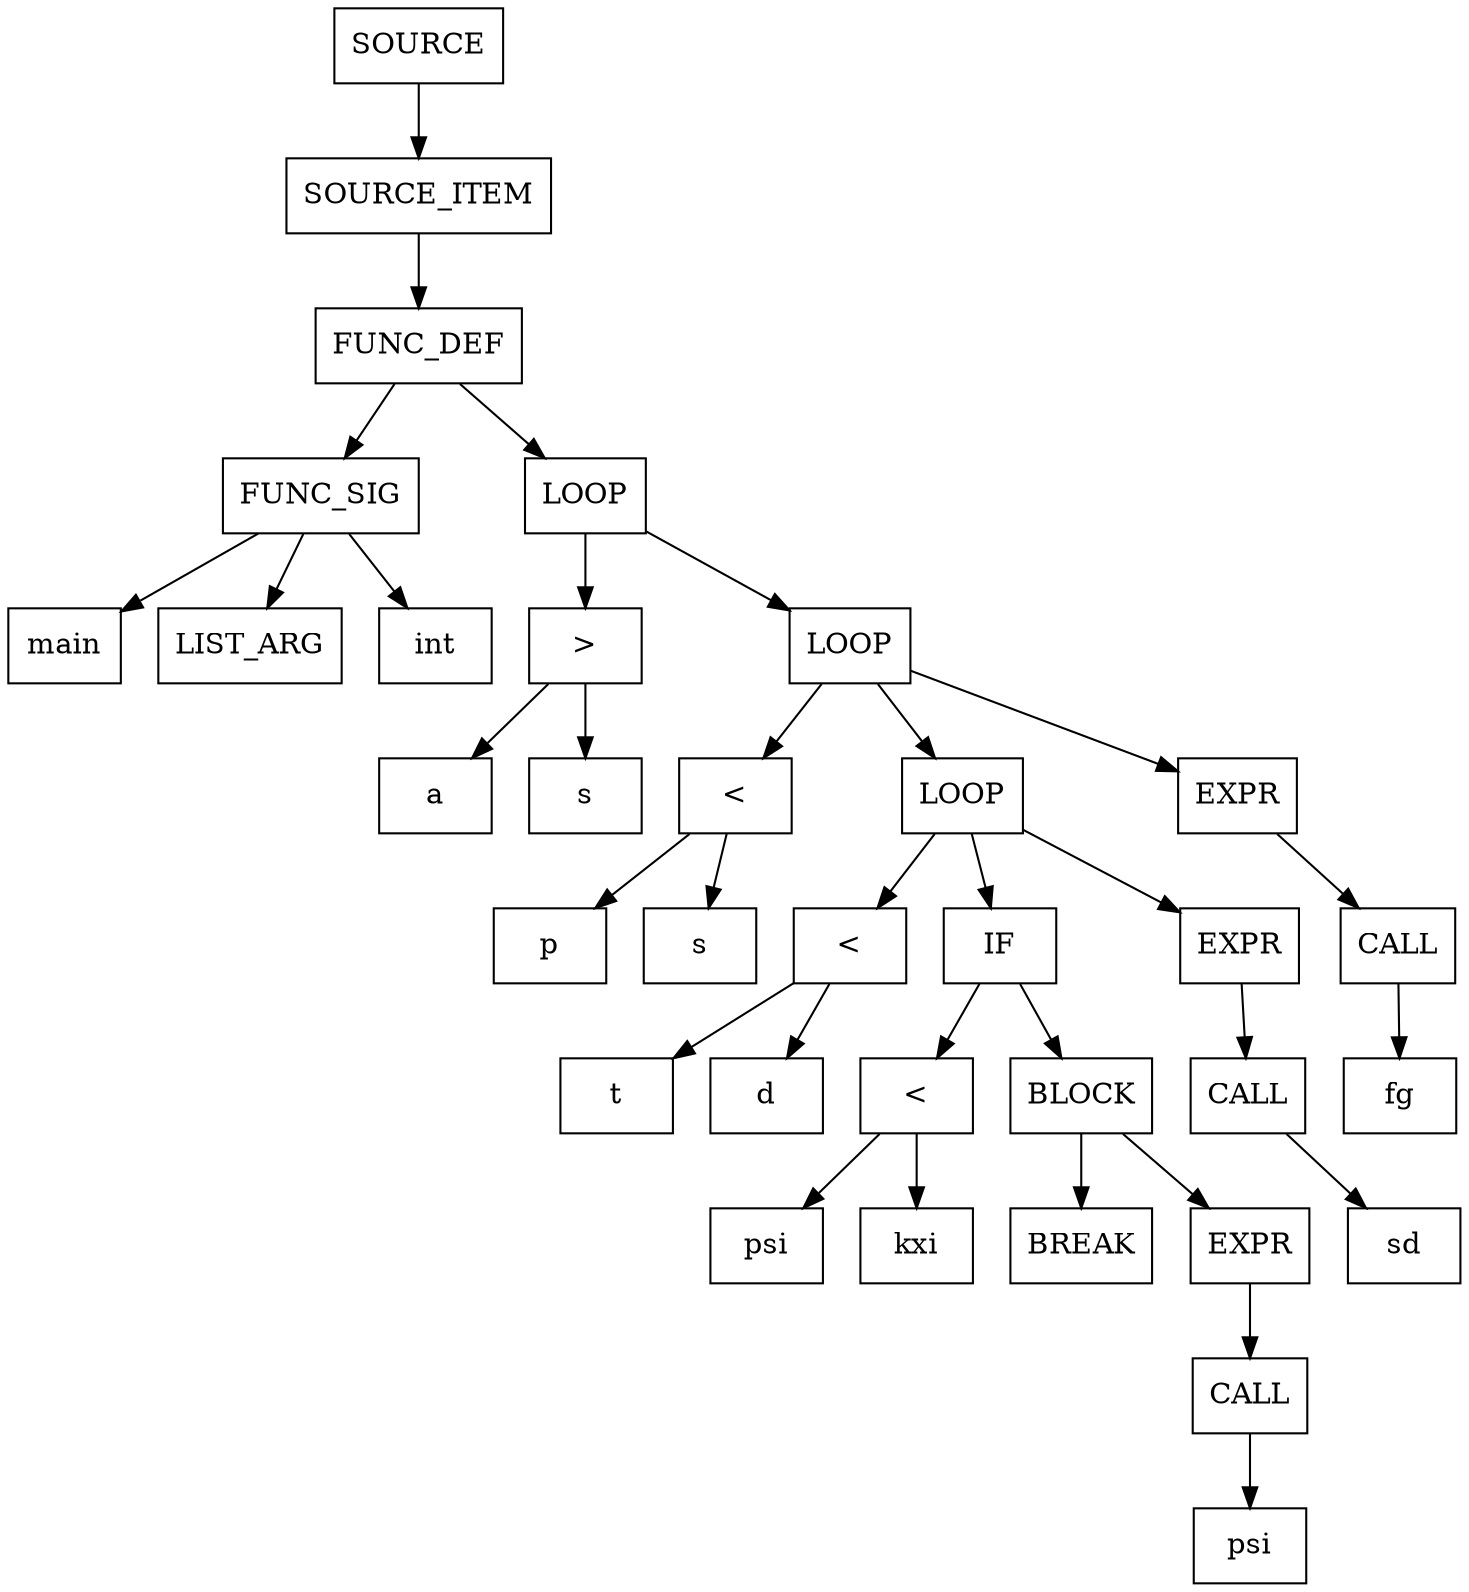 digraph AST {
    node [shape=box];
    cluster_0_node2388695320 [label="SOURCE"];
    cluster_0_node2388695008 [label="SOURCE_ITEM"];
    cluster_0_node2388692200 [label="FUNC_DEF"];
    cluster_0_node2388669424 [label="FUNC_SIG"];
    cluster_0_node2388668800 [label="main"];
    cluster_0_node2388669112 [label="LIST_ARG"];
    cluster_0_node2388670048 [label="int"];
    cluster_0_node2388692824 [label="LOOP"];
    cluster_0_node2388671608 [label=">"];
    cluster_0_node2388671920 [label="a"];
    cluster_0_node2388672544 [label="s"];
    cluster_0_node2388693136 [label="LOOP"];
    cluster_0_node2388673480 [label="<"];
    cluster_0_node2388673792 [label="p"];
    cluster_0_node2388674416 [label="s"];
    cluster_0_node2388690328 [label="LOOP"];
    cluster_0_node2388675352 [label="<"];
    cluster_0_node2388675664 [label="t"];
    cluster_0_node2388676288 [label="d"];
    cluster_0_node2388687208 [label="IF"];
    cluster_0_node2388677224 [label="<"];
    cluster_0_node2388677536 [label="psi"];
    cluster_0_node2388678160 [label="kxi"];
    cluster_0_node2388689080 [label="BLOCK"];
    cluster_0_node2388685960 [label="BREAK"];
    cluster_0_node2388688768 [label="EXPR"];
    cluster_0_node2388688456 [label="CALL"];
    cluster_0_node2388688144 [label="psi"];
    cluster_0_node2388691888 [label="EXPR"];
    cluster_0_node2388691576 [label="CALL"];
    cluster_0_node2388691264 [label="sd"];
    cluster_0_node2388694696 [label="EXPR"];
    cluster_0_node2388694384 [label="CALL"];
    cluster_0_node2388694072 [label="fg"];
    cluster_0_node2388695320 -> cluster_0_node2388695008;
    cluster_0_node2388695008 -> cluster_0_node2388692200;
    cluster_0_node2388692200 -> cluster_0_node2388669424;
    cluster_0_node2388669424 -> cluster_0_node2388668800;
    cluster_0_node2388669424 -> cluster_0_node2388669112;
    cluster_0_node2388669424 -> cluster_0_node2388670048;
    cluster_0_node2388692200 -> cluster_0_node2388692824;
    cluster_0_node2388692824 -> cluster_0_node2388671608;
    cluster_0_node2388671608 -> cluster_0_node2388671920;
    cluster_0_node2388671608 -> cluster_0_node2388672544;
    cluster_0_node2388692824 -> cluster_0_node2388693136;
    cluster_0_node2388693136 -> cluster_0_node2388673480;
    cluster_0_node2388673480 -> cluster_0_node2388673792;
    cluster_0_node2388673480 -> cluster_0_node2388674416;
    cluster_0_node2388693136 -> cluster_0_node2388690328;
    cluster_0_node2388690328 -> cluster_0_node2388675352;
    cluster_0_node2388675352 -> cluster_0_node2388675664;
    cluster_0_node2388675352 -> cluster_0_node2388676288;
    cluster_0_node2388690328 -> cluster_0_node2388687208;
    cluster_0_node2388687208 -> cluster_0_node2388677224;
    cluster_0_node2388677224 -> cluster_0_node2388677536;
    cluster_0_node2388677224 -> cluster_0_node2388678160;
    cluster_0_node2388687208 -> cluster_0_node2388689080;
    cluster_0_node2388689080 -> cluster_0_node2388685960;
    cluster_0_node2388689080 -> cluster_0_node2388688768;
    cluster_0_node2388688768 -> cluster_0_node2388688456;
    cluster_0_node2388688456 -> cluster_0_node2388688144;
    cluster_0_node2388690328 -> cluster_0_node2388691888;
    cluster_0_node2388691888 -> cluster_0_node2388691576;
    cluster_0_node2388691576 -> cluster_0_node2388691264;
    cluster_0_node2388693136 -> cluster_0_node2388694696;
    cluster_0_node2388694696 -> cluster_0_node2388694384;
    cluster_0_node2388694384 -> cluster_0_node2388694072;
}
